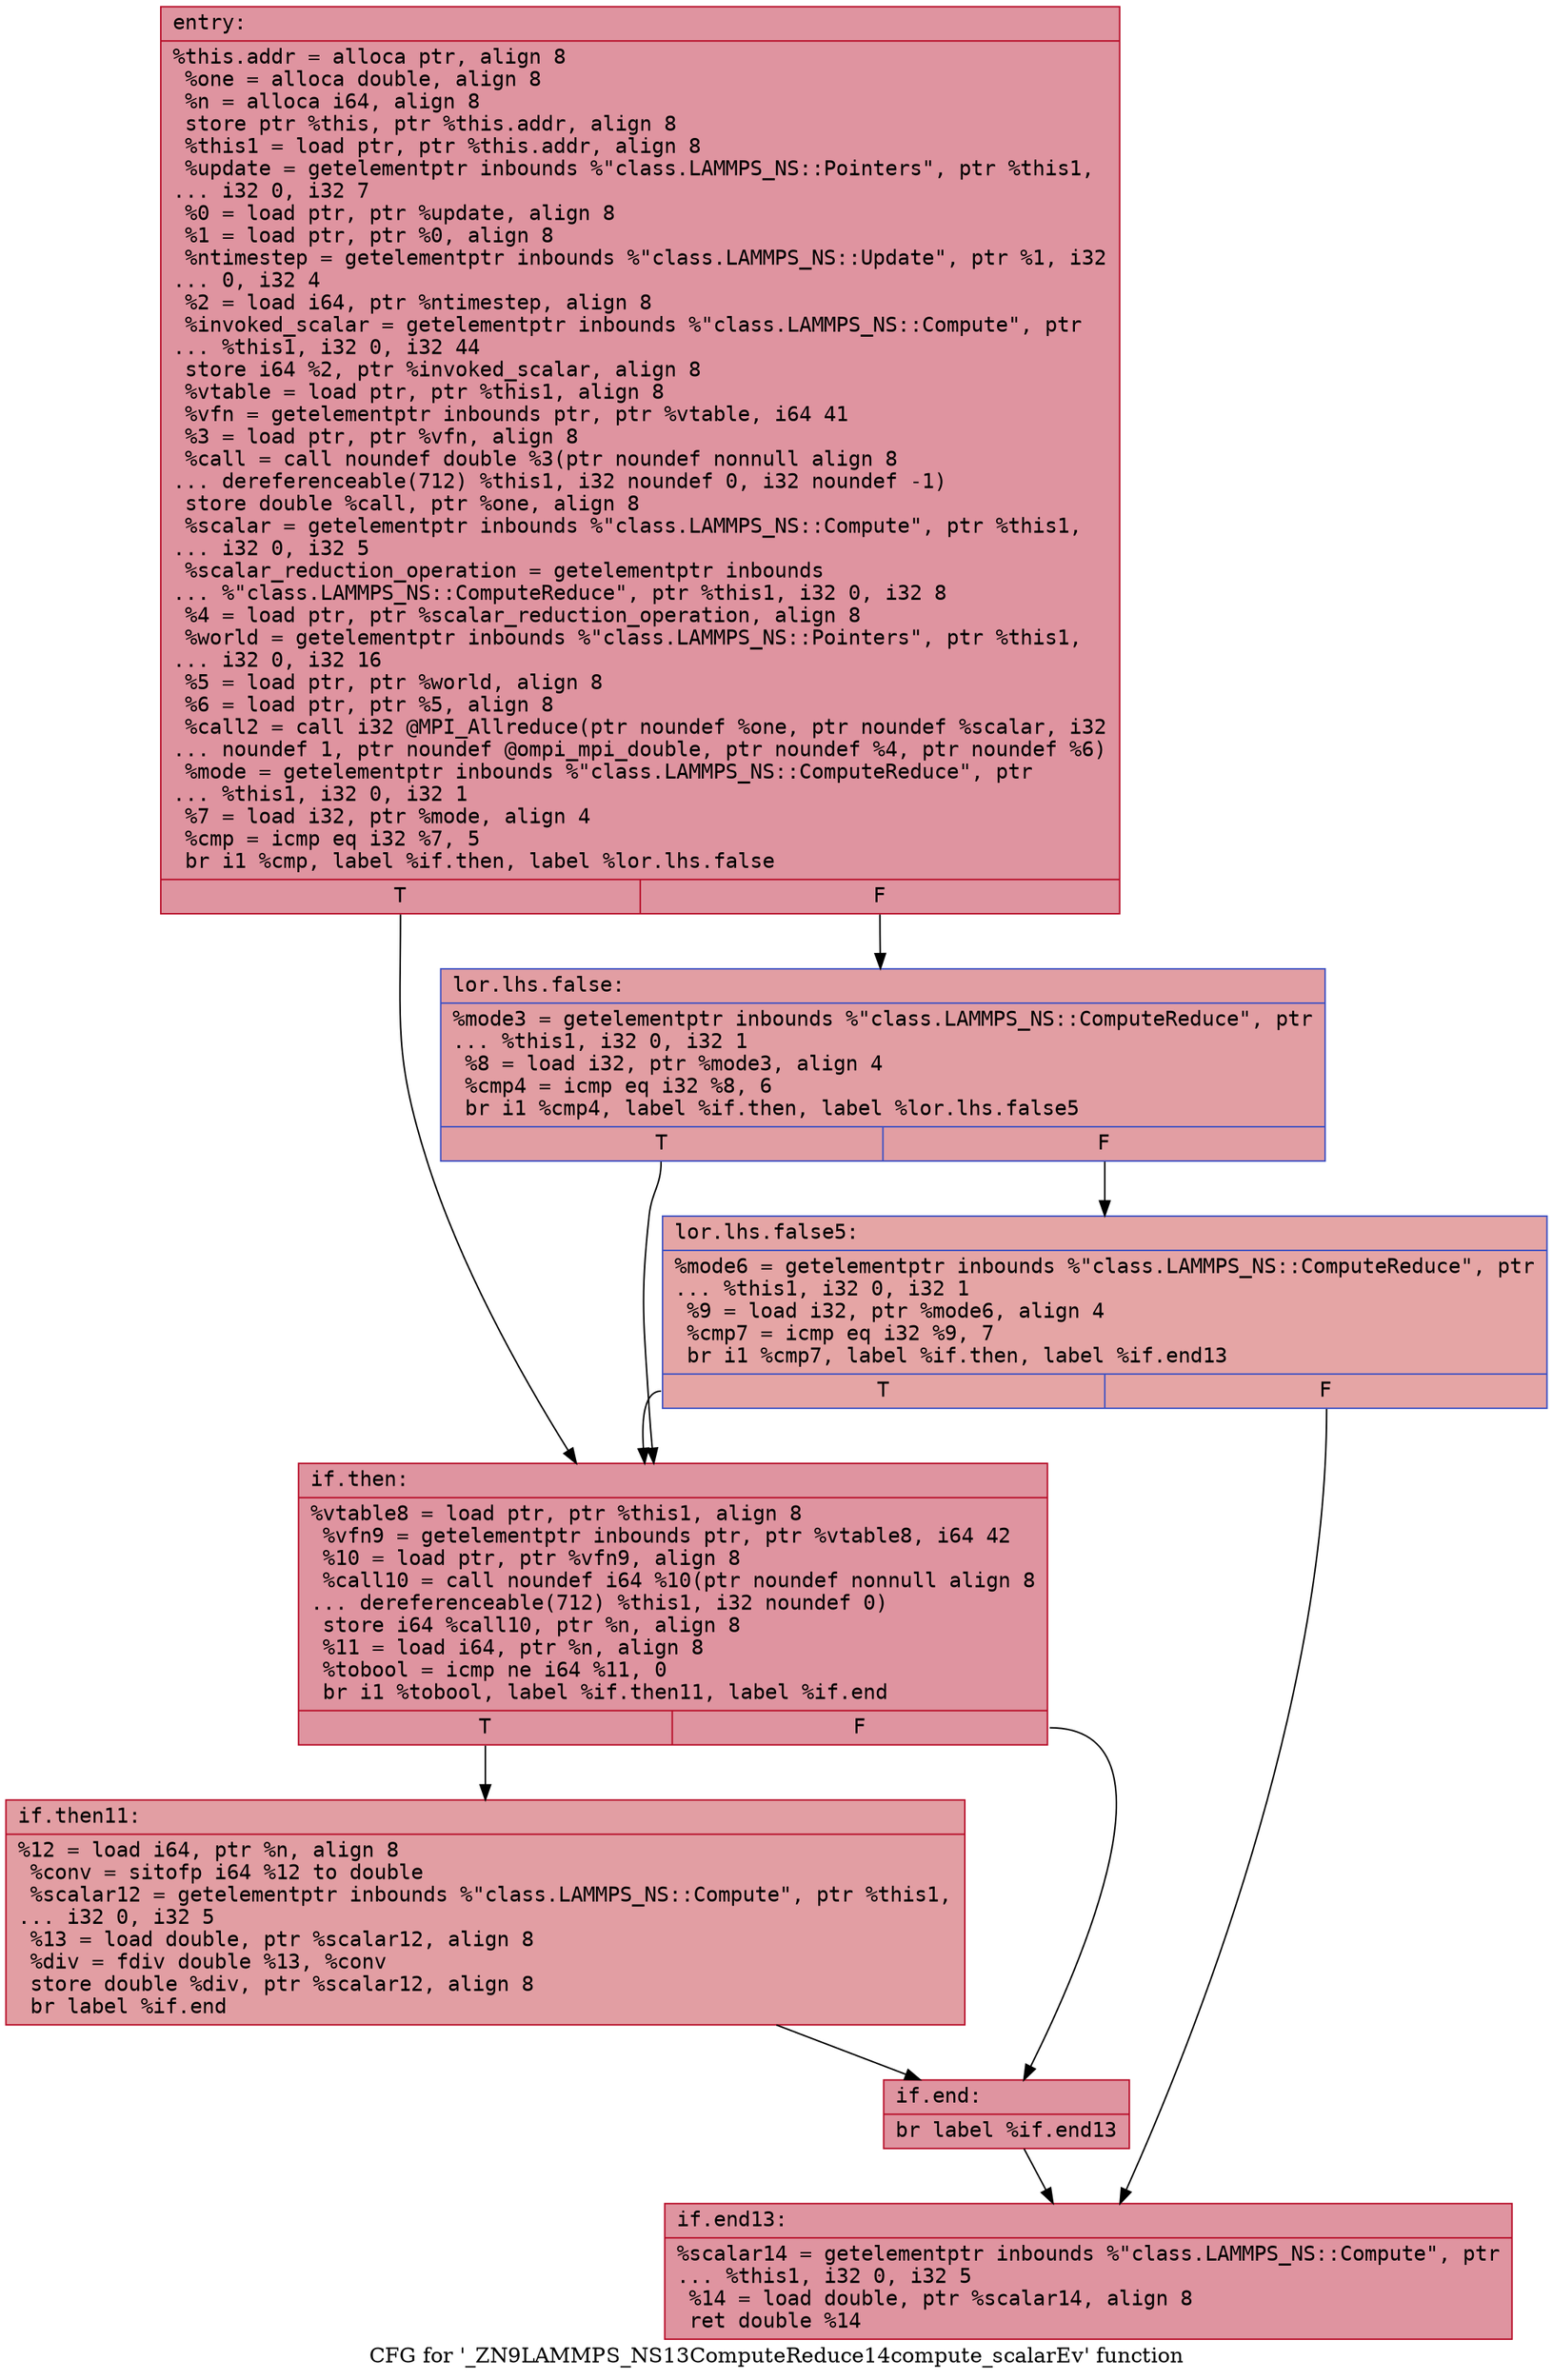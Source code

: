 digraph "CFG for '_ZN9LAMMPS_NS13ComputeReduce14compute_scalarEv' function" {
	label="CFG for '_ZN9LAMMPS_NS13ComputeReduce14compute_scalarEv' function";

	Node0x5591402c0190 [shape=record,color="#b70d28ff", style=filled, fillcolor="#b70d2870" fontname="Courier",label="{entry:\l|  %this.addr = alloca ptr, align 8\l  %one = alloca double, align 8\l  %n = alloca i64, align 8\l  store ptr %this, ptr %this.addr, align 8\l  %this1 = load ptr, ptr %this.addr, align 8\l  %update = getelementptr inbounds %\"class.LAMMPS_NS::Pointers\", ptr %this1,\l... i32 0, i32 7\l  %0 = load ptr, ptr %update, align 8\l  %1 = load ptr, ptr %0, align 8\l  %ntimestep = getelementptr inbounds %\"class.LAMMPS_NS::Update\", ptr %1, i32\l... 0, i32 4\l  %2 = load i64, ptr %ntimestep, align 8\l  %invoked_scalar = getelementptr inbounds %\"class.LAMMPS_NS::Compute\", ptr\l... %this1, i32 0, i32 44\l  store i64 %2, ptr %invoked_scalar, align 8\l  %vtable = load ptr, ptr %this1, align 8\l  %vfn = getelementptr inbounds ptr, ptr %vtable, i64 41\l  %3 = load ptr, ptr %vfn, align 8\l  %call = call noundef double %3(ptr noundef nonnull align 8\l... dereferenceable(712) %this1, i32 noundef 0, i32 noundef -1)\l  store double %call, ptr %one, align 8\l  %scalar = getelementptr inbounds %\"class.LAMMPS_NS::Compute\", ptr %this1,\l... i32 0, i32 5\l  %scalar_reduction_operation = getelementptr inbounds\l... %\"class.LAMMPS_NS::ComputeReduce\", ptr %this1, i32 0, i32 8\l  %4 = load ptr, ptr %scalar_reduction_operation, align 8\l  %world = getelementptr inbounds %\"class.LAMMPS_NS::Pointers\", ptr %this1,\l... i32 0, i32 16\l  %5 = load ptr, ptr %world, align 8\l  %6 = load ptr, ptr %5, align 8\l  %call2 = call i32 @MPI_Allreduce(ptr noundef %one, ptr noundef %scalar, i32\l... noundef 1, ptr noundef @ompi_mpi_double, ptr noundef %4, ptr noundef %6)\l  %mode = getelementptr inbounds %\"class.LAMMPS_NS::ComputeReduce\", ptr\l... %this1, i32 0, i32 1\l  %7 = load i32, ptr %mode, align 4\l  %cmp = icmp eq i32 %7, 5\l  br i1 %cmp, label %if.then, label %lor.lhs.false\l|{<s0>T|<s1>F}}"];
	Node0x5591402c0190:s0 -> Node0x5591402c8ff0[tooltip="entry -> if.then\nProbability 50.00%" ];
	Node0x5591402c0190:s1 -> Node0x5591402c9060[tooltip="entry -> lor.lhs.false\nProbability 50.00%" ];
	Node0x5591402c9060 [shape=record,color="#3d50c3ff", style=filled, fillcolor="#be242e70" fontname="Courier",label="{lor.lhs.false:\l|  %mode3 = getelementptr inbounds %\"class.LAMMPS_NS::ComputeReduce\", ptr\l... %this1, i32 0, i32 1\l  %8 = load i32, ptr %mode3, align 4\l  %cmp4 = icmp eq i32 %8, 6\l  br i1 %cmp4, label %if.then, label %lor.lhs.false5\l|{<s0>T|<s1>F}}"];
	Node0x5591402c9060:s0 -> Node0x5591402c8ff0[tooltip="lor.lhs.false -> if.then\nProbability 50.00%" ];
	Node0x5591402c9060:s1 -> Node0x5591402c9370[tooltip="lor.lhs.false -> lor.lhs.false5\nProbability 50.00%" ];
	Node0x5591402c9370 [shape=record,color="#3d50c3ff", style=filled, fillcolor="#c5333470" fontname="Courier",label="{lor.lhs.false5:\l|  %mode6 = getelementptr inbounds %\"class.LAMMPS_NS::ComputeReduce\", ptr\l... %this1, i32 0, i32 1\l  %9 = load i32, ptr %mode6, align 4\l  %cmp7 = icmp eq i32 %9, 7\l  br i1 %cmp7, label %if.then, label %if.end13\l|{<s0>T|<s1>F}}"];
	Node0x5591402c9370:s0 -> Node0x5591402c8ff0[tooltip="lor.lhs.false5 -> if.then\nProbability 50.00%" ];
	Node0x5591402c9370:s1 -> Node0x5591402c8690[tooltip="lor.lhs.false5 -> if.end13\nProbability 50.00%" ];
	Node0x5591402c8ff0 [shape=record,color="#b70d28ff", style=filled, fillcolor="#b70d2870" fontname="Courier",label="{if.then:\l|  %vtable8 = load ptr, ptr %this1, align 8\l  %vfn9 = getelementptr inbounds ptr, ptr %vtable8, i64 42\l  %10 = load ptr, ptr %vfn9, align 8\l  %call10 = call noundef i64 %10(ptr noundef nonnull align 8\l... dereferenceable(712) %this1, i32 noundef 0)\l  store i64 %call10, ptr %n, align 8\l  %11 = load i64, ptr %n, align 8\l  %tobool = icmp ne i64 %11, 0\l  br i1 %tobool, label %if.then11, label %if.end\l|{<s0>T|<s1>F}}"];
	Node0x5591402c8ff0:s0 -> Node0x5591402c9e40[tooltip="if.then -> if.then11\nProbability 62.50%" ];
	Node0x5591402c8ff0:s1 -> Node0x5591402c9ec0[tooltip="if.then -> if.end\nProbability 37.50%" ];
	Node0x5591402c9e40 [shape=record,color="#b70d28ff", style=filled, fillcolor="#be242e70" fontname="Courier",label="{if.then11:\l|  %12 = load i64, ptr %n, align 8\l  %conv = sitofp i64 %12 to double\l  %scalar12 = getelementptr inbounds %\"class.LAMMPS_NS::Compute\", ptr %this1,\l... i32 0, i32 5\l  %13 = load double, ptr %scalar12, align 8\l  %div = fdiv double %13, %conv\l  store double %div, ptr %scalar12, align 8\l  br label %if.end\l}"];
	Node0x5591402c9e40 -> Node0x5591402c9ec0[tooltip="if.then11 -> if.end\nProbability 100.00%" ];
	Node0x5591402c9ec0 [shape=record,color="#b70d28ff", style=filled, fillcolor="#b70d2870" fontname="Courier",label="{if.end:\l|  br label %if.end13\l}"];
	Node0x5591402c9ec0 -> Node0x5591402c8690[tooltip="if.end -> if.end13\nProbability 100.00%" ];
	Node0x5591402c8690 [shape=record,color="#b70d28ff", style=filled, fillcolor="#b70d2870" fontname="Courier",label="{if.end13:\l|  %scalar14 = getelementptr inbounds %\"class.LAMMPS_NS::Compute\", ptr\l... %this1, i32 0, i32 5\l  %14 = load double, ptr %scalar14, align 8\l  ret double %14\l}"];
}
